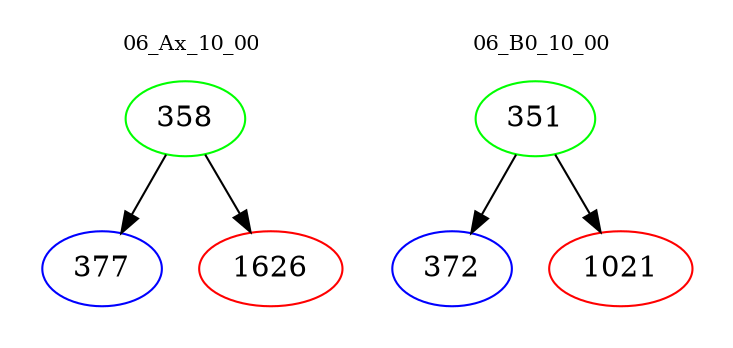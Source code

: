 digraph{
subgraph cluster_0 {
color = white
label = "06_Ax_10_00";
fontsize=10;
T0_358 [label="358", color="green"]
T0_358 -> T0_377 [color="black"]
T0_377 [label="377", color="blue"]
T0_358 -> T0_1626 [color="black"]
T0_1626 [label="1626", color="red"]
}
subgraph cluster_1 {
color = white
label = "06_B0_10_00";
fontsize=10;
T1_351 [label="351", color="green"]
T1_351 -> T1_372 [color="black"]
T1_372 [label="372", color="blue"]
T1_351 -> T1_1021 [color="black"]
T1_1021 [label="1021", color="red"]
}
}
